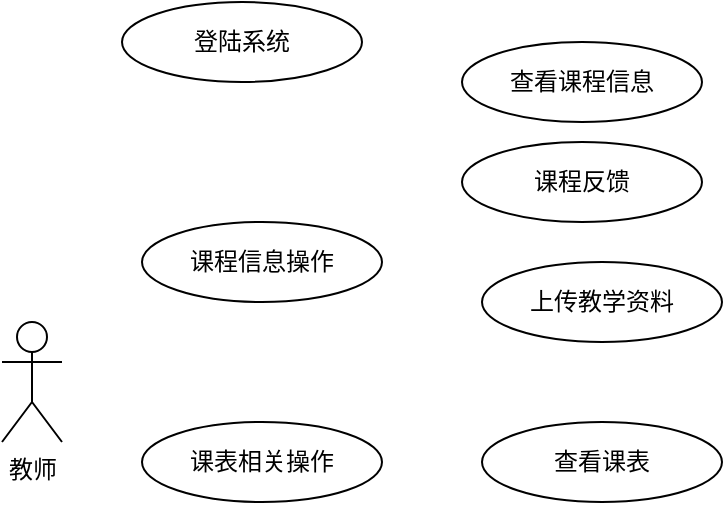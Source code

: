 <mxfile version="25.0.3">
  <diagram name="第 1 页" id="WkZZr8wGl2QqsRysACkr">
    <mxGraphModel dx="704" dy="1623" grid="1" gridSize="10" guides="1" tooltips="1" connect="1" arrows="1" fold="1" page="0" pageScale="1" pageWidth="5000" pageHeight="5000" math="0" shadow="0">
      <root>
        <mxCell id="0" />
        <mxCell id="1" parent="0" />
        <mxCell id="4LMzk97qmA6REJ-0IYdZ-1" value="教师" style="shape=umlActor;verticalLabelPosition=bottom;verticalAlign=top;html=1;outlineConnect=0;" vertex="1" parent="1">
          <mxGeometry y="-510" width="30" height="60" as="geometry" />
        </mxCell>
        <mxCell id="4LMzk97qmA6REJ-0IYdZ-2" value="课程信息操作" style="ellipse;whiteSpace=wrap;html=1;" vertex="1" parent="1">
          <mxGeometry x="70" y="-560" width="120" height="40" as="geometry" />
        </mxCell>
        <mxCell id="4LMzk97qmA6REJ-0IYdZ-3" value="登陆系统" style="ellipse;whiteSpace=wrap;html=1;" vertex="1" parent="1">
          <mxGeometry x="60" y="-670" width="120" height="40" as="geometry" />
        </mxCell>
        <mxCell id="4LMzk97qmA6REJ-0IYdZ-4" value="查看课程信息" style="ellipse;whiteSpace=wrap;html=1;" vertex="1" parent="1">
          <mxGeometry x="230" y="-650" width="120" height="40" as="geometry" />
        </mxCell>
        <mxCell id="4LMzk97qmA6REJ-0IYdZ-5" value="课程反馈" style="ellipse;whiteSpace=wrap;html=1;" vertex="1" parent="1">
          <mxGeometry x="230" y="-600" width="120" height="40" as="geometry" />
        </mxCell>
        <mxCell id="4LMzk97qmA6REJ-0IYdZ-6" value="上传教学资料" style="ellipse;whiteSpace=wrap;html=1;" vertex="1" parent="1">
          <mxGeometry x="240" y="-540" width="120" height="40" as="geometry" />
        </mxCell>
        <mxCell id="4LMzk97qmA6REJ-0IYdZ-7" value="课表相关操作" style="ellipse;whiteSpace=wrap;html=1;" vertex="1" parent="1">
          <mxGeometry x="70" y="-460" width="120" height="40" as="geometry" />
        </mxCell>
        <mxCell id="4LMzk97qmA6REJ-0IYdZ-8" value="查看课表" style="ellipse;whiteSpace=wrap;html=1;" vertex="1" parent="1">
          <mxGeometry x="240" y="-460" width="120" height="40" as="geometry" />
        </mxCell>
      </root>
    </mxGraphModel>
  </diagram>
</mxfile>
